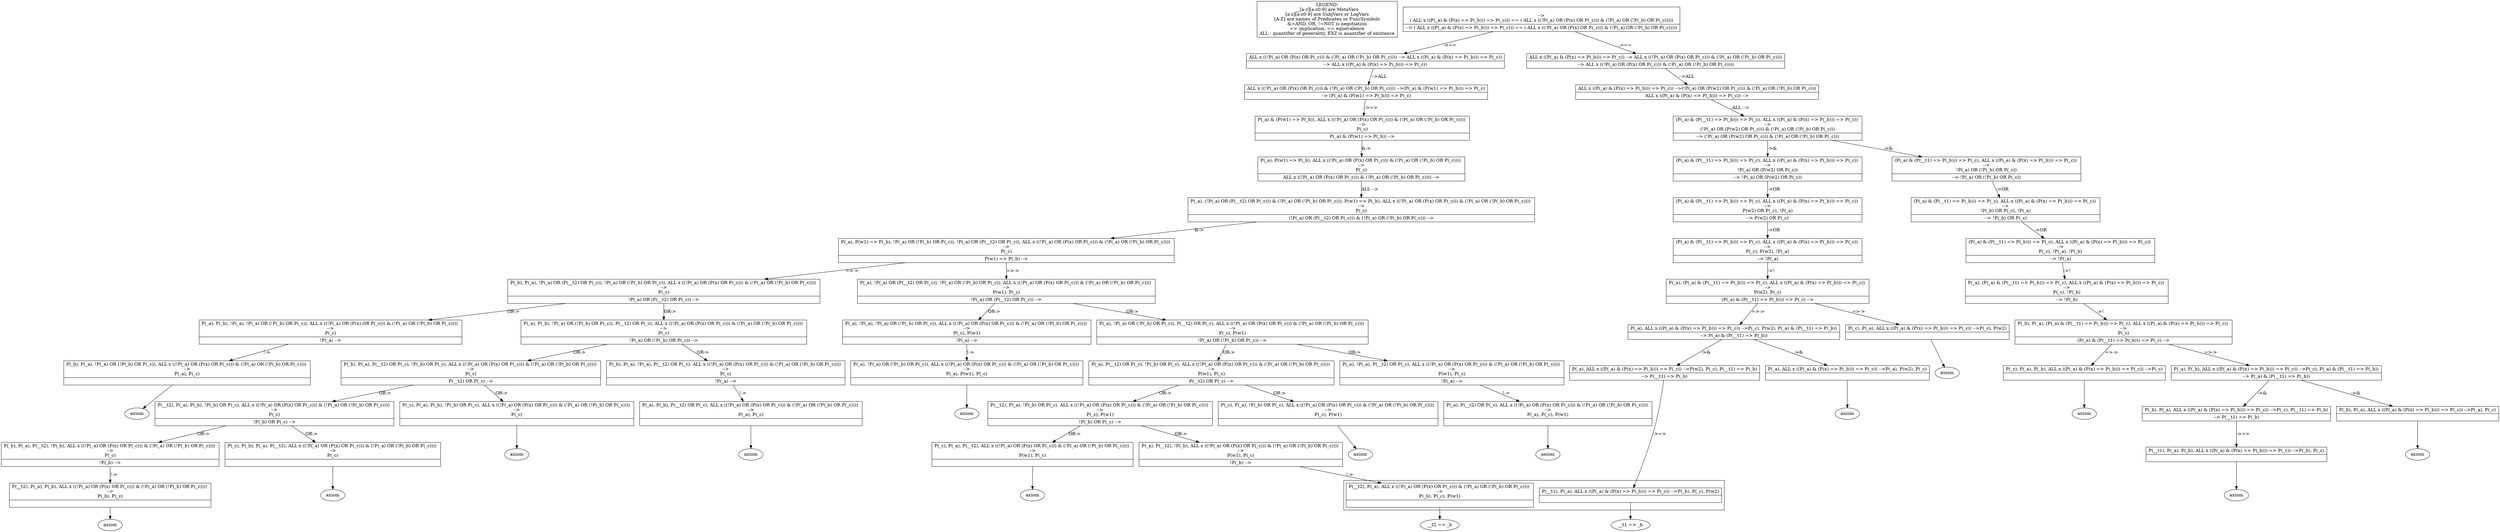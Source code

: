 digraph X {
legend [shape=box,label="LEGEND:\n__[a-z][a-z0-9] are MetaVars\n[a-z][a-z0-9] are SubjVars or LogVars\n[A-Z] are names of Predicates or FuncSymbols\n&=AND, OR, !=NOT is negotiation\n=> implication, == equevalence\nALL - quantifier of generality, EXZ is auantifier of existence"];	68 [label="__t2 => _b\n"]
	67 [label="__t1 => _b\n"]
	subgraph cluster2 {
		66 [shape=record,label="{<seq> P(__t2), P(_a),  ALL x ((!P(_a) OR (P(x) OR P(_c))) & (!P(_a) OR (!P(_b) OR P(_c)))) \n--\>\nP(_b), P(_c), P(w1) |<lastfip>  }"];
	}
	66 -> 68 [label=""]
	65 [label="axiom"]
	64 [shape=record,label="{<seq> P(__t2), P(_a), P(_b),  ALL x ((!P(_a) OR (P(x) OR P(_c))) & (!P(_a) OR (!P(_b) OR P(_c)))) \n--\>\nP(_b), P(_c) |<lastfip>  }"];
	64 -> 65 [label=""]
	63 [label="axiom"]
	62 [shape=record,label="{<seq> P(__t1), P(_a), P(_b),  ALL x ((P(_a) & (P(x) =\> P(_b))) =\> P(_c)) --\>P(_b), P(_c) |<lastfip>  }"];
	62 -> 63 [label=""]
	61 [label="axiom"]
	60 [shape=record,label="{<seq> P(_c), P(_b), P(_a), P(__t2),  ALL x ((!P(_a) OR (P(x) OR P(_c))) & (!P(_a) OR (!P(_b) OR P(_c)))) \n--\>\nP(_c) |<lastfip>  }"];
	60 -> 61 [label=""]
	59 [shape=record,label="{<seq> P(_b), P(_a), P(__t2), !P(_b),  ALL x ((!P(_a) OR (P(x) OR P(_c))) & (!P(_a) OR (!P(_b) OR P(_c)))) \n--\>\nP(_c) |<lastfip> !P(_b) --\> }"];
	59 -> 64 [label="!->"]
	58 [label="axiom"]
	57 [shape=record,label="{<seq> P(_c), P(_a), P(__t2),  ALL x ((!P(_a) OR (P(x) OR P(_c))) & (!P(_a) OR (!P(_b) OR P(_c)))) \n--\>\nP(w1), P(_c) |<lastfip>  }"];
	57 -> 58 [label=""]
	56 [shape=record,label="{<seq> P(_a), P(__t2), !P(_b),  ALL x ((!P(_a) OR (P(x) OR P(_c))) & (!P(_a) OR (!P(_b) OR P(_c)))) \n--\>\nP(w1), P(_c) |<lastfip> !P(_b) --\> }"];
	56 -> 66 [label="!->"]
	55 [label="axiom"]
	54 [shape=record,label="{<seq> P(_a), P(__t2) OR P(_c),  ALL x ((!P(_a) OR (P(x) OR P(_c))) & (!P(_a) OR (!P(_b) OR P(_c)))) \n--\>\nP(_a), P(_c), P(w1) |<lastfip>  }"];
	54 -> 55 [label=""]
	53 [label="axiom"]
	52 [shape=record,label="{<seq> P(_c), P(_a), !P(_b) OR P(_c),  ALL x ((!P(_a) OR (P(x) OR P(_c))) & (!P(_a) OR (!P(_b) OR P(_c)))) \n--\>\nP(_c), P(w1) |<lastfip>  }"];
	52 -> 53 [label=""]
	51 [shape=record,label="{<seq> P(__t2), P(_a), !P(_b) OR P(_c),  ALL x ((!P(_a) OR (P(x) OR P(_c))) & (!P(_a) OR (!P(_b) OR P(_c)))) \n--\>\nP(_c), P(w1) |<lastfip> !P(_b) OR P(_c) --\> }"];
	51 -> 57 [label="OR->"]
	51 -> 56 [label="OR->"]
	50 [label="axiom"]
	49 [shape=record,label="{<seq> P(_a), P(_b), P(__t2) OR P(_c),  ALL x ((!P(_a) OR (P(x) OR P(_c))) & (!P(_a) OR (!P(_b) OR P(_c)))) \n--\>\nP(_a), P(_c) |<lastfip>  }"];
	49 -> 50 [label=""]
	48 [label="axiom"]
	47 [shape=record,label="{<seq> P(_c), P(_a), P(_b), !P(_b) OR P(_c),  ALL x ((!P(_a) OR (P(x) OR P(_c))) & (!P(_a) OR (!P(_b) OR P(_c)))) \n--\>\nP(_c) |<lastfip>  }"];
	47 -> 48 [label=""]
	46 [shape=record,label="{<seq> P(__t2), P(_a), P(_b), !P(_b) OR P(_c),  ALL x ((!P(_a) OR (P(x) OR P(_c))) & (!P(_a) OR (!P(_b) OR P(_c)))) \n--\>\nP(_c) |<lastfip> !P(_b) OR P(_c) --\> }"];
	46 -> 60 [label="OR->"]
	46 -> 59 [label="OR->"]
	45 [label="axiom"]
	44 [shape=record,label="{<seq> P(_b), P(_a),  ALL x ((P(_a) & (P(x) =\> P(_b))) =\> P(_c)) --\>P(_c), P(__t1) =\> P(_b) |<lastfip> --\> P(__t1) =\> P(_b) }"];
	44 -> 62 [label="->=>"]
	43 [shape=record,label="{<seq> P(_b), P(_a),  ALL x ((P(_a) & (P(x) =\> P(_b))) =\> P(_c)) --\>P(_a), P(_c) |<lastfip>  }"];
	43 -> 45 [label=""]
	subgraph cluster2 {
		42 [shape=record,label="{<seq> P(__t1), P(_a),  ALL x ((P(_a) & (P(x) =\> P(_b))) =\> P(_c)) --\>P(_b), P(_c), P(w2) |<lastfip>  }"];
	}
	42 -> 67 [label=""]
	41 [label="axiom"]
	40 [shape=record,label="{<seq> P(_a),  ALL x ((P(_a) & (P(x) =\> P(_b))) =\> P(_c)) --\>P(w2), P(_c), P(__t1) =\> P(_b) |<lastfip> --\> P(__t1) =\> P(_b) }"];
	40 -> 42 [label="->=>"]
	39 [shape=record,label="{<seq> P(_a),  ALL x ((P(_a) & (P(x) =\> P(_b))) =\> P(_c)) --\>P(_a), P(w2), P(_c) |<lastfip>  }"];
	39 -> 41 [label=""]
	38 [label="axiom"]
	37 [shape=record,label="{<seq> P(_c), P(_a), P(_b),  ALL x ((P(_a) & (P(x) =\> P(_b))) =\> P(_c)) --\>P(_c) |<lastfip>  }"];
	37 -> 38 [label=""]
	36 [shape=record,label="{<seq> P(_a), P(_b),  ALL x ((P(_a) & (P(x) =\> P(_b))) =\> P(_c)) --\>P(_c), P(_a) & (P(__t1) =\> P(_b)) |<lastfip> --\> P(_a) & (P(__t1) =\> P(_b)) }"];
	36 -> 44 [label="->&"]
	36 -> 43 [label="->&"]
	35 [label="axiom"]
	34 [shape=record,label="{<seq> P(_b), P(_a), !P(_a) OR (!P(_b) OR P(_c)),  ALL x ((!P(_a) OR (P(x) OR P(_c))) & (!P(_a) OR (!P(_b) OR P(_c)))) \n--\>\nP(_a), P(_c) |<lastfip>  }"];
	34 -> 35 [label=""]
	33 [shape=record,label="{<seq> P(_b), P(_a), P(__t2) OR P(_c), !P(_b) OR P(_c),  ALL x ((!P(_a) OR (P(x) OR P(_c))) & (!P(_a) OR (!P(_b) OR P(_c)))) \n--\>\nP(_c) |<lastfip> P(__t2) OR P(_c) --\> }"];
	33 -> 47 [label="OR->"]
	33 -> 46 [label="OR->"]
	32 [shape=record,label="{<seq> P(_b), P(_a), !P(_a), P(__t2) OR P(_c),  ALL x ((!P(_a) OR (P(x) OR P(_c))) & (!P(_a) OR (!P(_b) OR P(_c)))) \n--\>\nP(_c) |<lastfip> !P(_a) --\> }"];
	32 -> 49 [label="!->"]
	31 [label="axiom"]
	30 [shape=record,label="{<seq> P(_a), !P(_a) OR (!P(_b) OR P(_c)),  ALL x ((!P(_a) OR (P(x) OR P(_c))) & (!P(_a) OR (!P(_b) OR P(_c)))) \n--\>\nP(_a), P(w1), P(_c) |<lastfip>  }"];
	30 -> 31 [label=""]
	29 [shape=record,label="{<seq> P(_a), P(__t2) OR P(_c), !P(_b) OR P(_c),  ALL x ((!P(_a) OR (P(x) OR P(_c))) & (!P(_a) OR (!P(_b) OR P(_c)))) \n--\>\nP(w1), P(_c) |<lastfip> P(__t2) OR P(_c) --\> }"];
	29 -> 52 [label="OR->"]
	29 -> 51 [label="OR->"]
	28 [shape=record,label="{<seq> P(_a), !P(_a), P(__t2) OR P(_c),  ALL x ((!P(_a) OR (P(x) OR P(_c))) & (!P(_a) OR (!P(_b) OR P(_c)))) \n--\>\nP(w1), P(_c) |<lastfip> !P(_a) --\> }"];
	28 -> 54 [label="!->"]
	27 [shape=record,label="{<seq> P(_a), !P(_a) OR (!P(_b) OR P(_c)), P(__t2) OR P(_c),  ALL x ((!P(_a) OR (P(x) OR P(_c))) & (!P(_a) OR (!P(_b) OR P(_c)))) \n--\>\nP(_c), P(w1) |<lastfip> !P(_a) OR (!P(_b) OR P(_c)) --\> }"];
	27 -> 29 [label="OR->"]
	27 -> 28 [label="OR->"]
	26 [shape=record,label="{<seq> P(_a), !P(_a), !P(_a) OR (!P(_b) OR P(_c)),  ALL x ((!P(_a) OR (P(x) OR P(_c))) & (!P(_a) OR (!P(_b) OR P(_c)))) \n--\>\nP(_c), P(w1) |<lastfip> !P(_a) --\> }"];
	26 -> 30 [label="!->"]
	25 [shape=record,label="{<seq> P(_a), P(_b), !P(_a) OR (!P(_b) OR P(_c)), P(__t2) OR P(_c),  ALL x ((!P(_a) OR (P(x) OR P(_c))) & (!P(_a) OR (!P(_b) OR P(_c)))) \n--\>\nP(_c) |<lastfip> !P(_a) OR (!P(_b) OR P(_c)) --\> }"];
	25 -> 33 [label="OR->"]
	25 -> 32 [label="OR->"]
	24 [shape=record,label="{<seq> P(_a), P(_b), !P(_a), !P(_a) OR (!P(_b) OR P(_c)),  ALL x ((!P(_a) OR (P(x) OR P(_c))) & (!P(_a) OR (!P(_b) OR P(_c)))) \n--\>\nP(_c) |<lastfip> !P(_a) --\> }"];
	24 -> 34 [label="!->"]
	23 [shape=record,label="{<seq> P(_b), P(_a), (P(_a) & (P(__t1) =\> P(_b))) =\> P(_c),  ALL x ((P(_a) & (P(x) =\> P(_b))) =\> P(_c)) \n--\>\nP(_c) |<lastfip> (P(_a) & (P(__t1) =\> P(_b))) =\> P(_c) --\> }"];
	23 -> 37 [label="=>->"]
	23 -> 36 [label="=>->"]
	22 [label="axiom"]
	21 [shape=record,label="{<seq> P(_c), P(_a),  ALL x ((P(_a) & (P(x) =\> P(_b))) =\> P(_c)) --\>P(_c), P(w2) |<lastfip>  }"];
	21 -> 22 [label=""]
	20 [shape=record,label="{<seq> P(_a),  ALL x ((P(_a) & (P(x) =\> P(_b))) =\> P(_c)) --\>P(_c), P(w2), P(_a) & (P(__t1) =\> P(_b)) |<lastfip> --\> P(_a) & (P(__t1) =\> P(_b)) }"];
	20 -> 40 [label="->&"]
	20 -> 39 [label="->&"]
	19 [shape=record,label="{<seq> P(_a), (P(_a) & (P(__t1) =\> P(_b))) =\> P(_c),  ALL x ((P(_a) & (P(x) =\> P(_b))) =\> P(_c)) \n--\>\nP(w2), P(_c) |<lastfip> (P(_a) & (P(__t1) =\> P(_b))) =\> P(_c) --\> }"];
	19 -> 21 [label="=>->"]
	19 -> 20 [label="=>->"]
	18 [shape=record,label="{<seq> P(_a), (P(_a) & (P(__t1) =\> P(_b))) =\> P(_c),  ALL x ((P(_a) & (P(x) =\> P(_b))) =\> P(_c)) \n--\>\nP(_c), !P(_b) |<lastfip> --\> !P(_b) }"];
	18 -> 23 [label="->!"]
	17 [shape=record,label="{<seq> P(_b), P(_a), !P(_a) OR (P(__t2) OR P(_c)), !P(_a) OR (!P(_b) OR P(_c)),  ALL x ((!P(_a) OR (P(x) OR P(_c))) & (!P(_a) OR (!P(_b) OR P(_c)))) \n--\>\nP(_c) |<lastfip> !P(_a) OR (P(__t2) OR P(_c)) --\> }"];
	17 -> 25 [label="OR->"]
	17 -> 24 [label="OR->"]
	16 [shape=record,label="{<seq> P(_a), !P(_a) OR (P(__t2) OR P(_c)), !P(_a) OR (!P(_b) OR P(_c)),  ALL x ((!P(_a) OR (P(x) OR P(_c))) & (!P(_a) OR (!P(_b) OR P(_c)))) \n--\>\nP(w1), P(_c) |<lastfip> !P(_a) OR (P(__t2) OR P(_c)) --\> }"];
	16 -> 27 [label="OR->"]
	16 -> 26 [label="OR->"]
	15 [shape=record,label="{<seq> P(_a), P(w1) =\> P(_b), !P(_a) OR (!P(_b) OR P(_c)), !P(_a) OR (P(__t2) OR P(_c)),  ALL x ((!P(_a) OR (P(x) OR P(_c))) & (!P(_a) OR (!P(_b) OR P(_c)))) \n--\>\nP(_c) |<lastfip> P(w1) =\> P(_b) --\> }"];
	15 -> 17 [label="=>->"]
	15 -> 16 [label="=>->"]
	14 [shape=record,label="{<seq> (P(_a) & (P(__t1) =\> P(_b))) =\> P(_c),  ALL x ((P(_a) & (P(x) =\> P(_b))) =\> P(_c)) \n--\>\nP(_c), !P(_a), !P(_b) |<lastfip> --\> !P(_a) }"];
	14 -> 18 [label="->!"]
	13 [shape=record,label="{<seq> (P(_a) & (P(__t1) =\> P(_b))) =\> P(_c),  ALL x ((P(_a) & (P(x) =\> P(_b))) =\> P(_c)) \n--\>\nP(_c), P(w2), !P(_a) |<lastfip> --\> !P(_a) }"];
	13 -> 19 [label="->!"]
	12 [shape=record,label="{<seq> P(_a), (!P(_a) OR (P(__t2) OR P(_c))) & (!P(_a) OR (!P(_b) OR P(_c))), P(w1) =\> P(_b),  ALL x ((!P(_a) OR (P(x) OR P(_c))) & (!P(_a) OR (!P(_b) OR P(_c)))) \n--\>\nP(_c) |<lastfip> (!P(_a) OR (P(__t2) OR P(_c))) & (!P(_a) OR (!P(_b) OR P(_c))) --\> }"];
	12 -> 15 [label="&->"]
	11 [shape=record,label="{<seq> P(_a), P(w1) =\> P(_b),  ALL x ((!P(_a) OR (P(x) OR P(_c))) & (!P(_a) OR (!P(_b) OR P(_c)))) \n--\>\nP(_c) |<lastfip>  ALL x ((!P(_a) OR (P(x) OR P(_c))) & (!P(_a) OR (!P(_b) OR P(_c)))) --\> }"];
	11 -> 12 [label="ALL -->"]
	10 [shape=record,label="{<seq> (P(_a) & (P(__t1) =\> P(_b))) =\> P(_c),  ALL x ((P(_a) & (P(x) =\> P(_b))) =\> P(_c)) \n--\>\nP(w2) OR P(_c), !P(_a) |<lastfip> --\> P(w2) OR P(_c) }"];
	10 -> 13 [label="->OR"]
	9 [shape=record,label="{<seq> (P(_a) & (P(__t1) =\> P(_b))) =\> P(_c),  ALL x ((P(_a) & (P(x) =\> P(_b))) =\> P(_c)) \n--\>\n!P(_b) OR P(_c), !P(_a) |<lastfip> --\> !P(_b) OR P(_c) }"];
	9 -> 14 [label="->OR"]
	8 [shape=record,label="{<seq> (P(_a) & (P(__t1) =\> P(_b))) =\> P(_c),  ALL x ((P(_a) & (P(x) =\> P(_b))) =\> P(_c)) \n--\>\n!P(_a) OR (!P(_b) OR P(_c)) |<lastfip> --\> !P(_a) OR (!P(_b) OR P(_c)) }"];
	8 -> 9 [label="->OR"]
	7 [shape=record,label="{<seq> (P(_a) & (P(__t1) =\> P(_b))) =\> P(_c),  ALL x ((P(_a) & (P(x) =\> P(_b))) =\> P(_c)) \n--\>\n!P(_a) OR (P(w2) OR P(_c)) |<lastfip> --\> !P(_a) OR (P(w2) OR P(_c)) }"];
	7 -> 10 [label="->OR"]
	6 [shape=record,label="{<seq> P(_a) & (P(w1) =\> P(_b)),  ALL x ((!P(_a) OR (P(x) OR P(_c))) & (!P(_a) OR (!P(_b) OR P(_c)))) \n--\>\nP(_c) |<lastfip> P(_a) & (P(w1) =\> P(_b)) --\> }"];
	6 -> 11 [label="&->"]
	5 [shape=record,label="{<seq> (P(_a) & (P(__t1) =\> P(_b))) =\> P(_c),  ALL x ((P(_a) & (P(x) =\> P(_b))) =\> P(_c)) \n--\>\n(!P(_a) OR (P(w2) OR P(_c))) & (!P(_a) OR (!P(_b) OR P(_c))) |<lastfip> --\> (!P(_a) OR (P(w2) OR P(_c))) & (!P(_a) OR (!P(_b) OR P(_c))) }"];
	5 -> 8 [label="->&"]
	5 -> 7 [label="->&"]
	4 [shape=record,label="{<seq>  ALL x ((P(_a) & (P(x) =\> P(_b))) =\> P(_c)) --\>(!P(_a) OR (P(w2) OR P(_c))) & (!P(_a) OR (!P(_b) OR P(_c))) |<lastfip>  ALL x ((P(_a) & (P(x) =\> P(_b))) =\> P(_c)) --\> }"];
	4 -> 5 [label="ALL -->"]
	3 [shape=record,label="{<seq>  ALL x ((!P(_a) OR (P(x) OR P(_c))) & (!P(_a) OR (!P(_b) OR P(_c)))) --\>(P(_a) & (P(w1) =\> P(_b))) =\> P(_c) |<lastfip> --\> (P(_a) & (P(w1) =\> P(_b))) =\> P(_c) }"];
	3 -> 6 [label="->=>"]
	2 [shape=record,label="{<seq>  ALL x ((!P(_a) OR (P(x) OR P(_c))) & (!P(_a) OR (!P(_b) OR P(_c)))) --\> ALL x ((P(_a) & (P(x) =\> P(_b))) =\> P(_c)) |<lastfip> --\>  ALL x ((P(_a) & (P(x) =\> P(_b))) =\> P(_c)) }"];
	2 -> 3 [label="-->ALL"]
	1 [shape=record,label="{<seq>  ALL x ((P(_a) & (P(x) =\> P(_b))) =\> P(_c)) --\> ALL x ((!P(_a) OR (P(x) OR P(_c))) & (!P(_a) OR (!P(_b) OR P(_c)))) |<lastfip> --\>  ALL x ((!P(_a) OR (P(x) OR P(_c))) & (!P(_a) OR (!P(_b) OR P(_c)))) }"];
	1 -> 4 [label="-->ALL"]
	0 [shape=record,label="{<seq>  \n--\>\n( ALL x ((P(_a) & (P(x) =\> P(_b))) =\> P(_c))) == ( ALL x ((!P(_a) OR (P(x) OR P(_c))) & (!P(_a) OR (!P(_b) OR P(_c))))) |<lastfip> --\> ( ALL x ((P(_a) & (P(x) =\> P(_b))) =\> P(_c))) == ( ALL x ((!P(_a) OR (P(x) OR P(_c))) & (!P(_a) OR (!P(_b) OR P(_c))))) }"];
	0 -> 2 [label="->=="]
	0 -> 1 [label="->=="]
}
